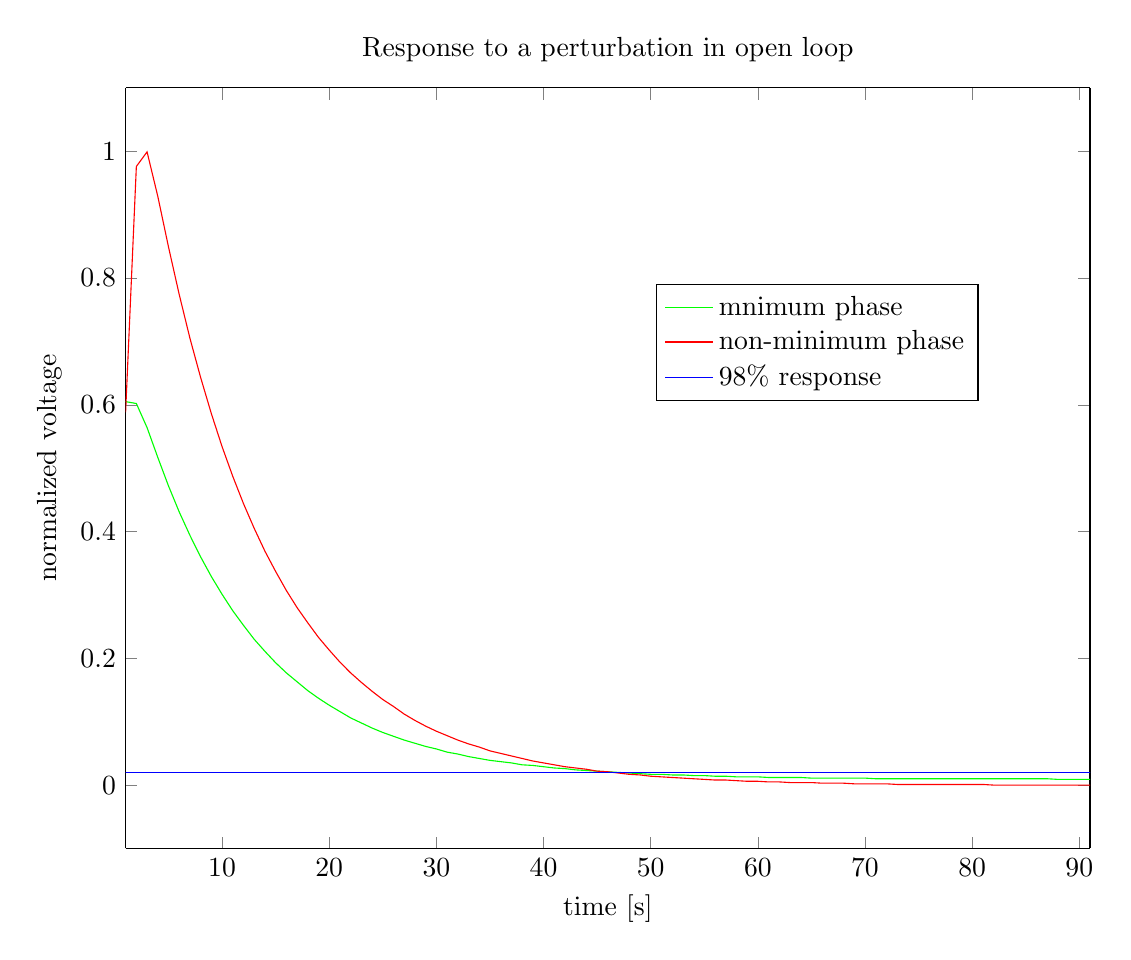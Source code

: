 % This file was created by matlab2tikz.
%
%The latest updates can be retrieved from
%  http://www.mathworks.com/matlabcentral/fileexchange/22022-matlab2tikz-matlab2tikz
%where you can also make suggestions and rate matlab2tikz.
%
\begin{tikzpicture}

\begin{axis}[%
width=4.822in,
height=3.803in,
at={(0.809in,0.513in)},
scale only axis,
separate axis lines,
every outer x axis line/.append style={black},
every x tick label/.append style={font=\color{black}},
xmin=1,
xmax=91,
xlabel={time [s]},
every outer y axis line/.append style={black},
every y tick label/.append style={font=\color{black}},
ymin=-0.1,
ymax=1.1,
ylabel={normalized voltage},
axis background/.style={fill=white},
title={Response to a perturbation in open loop},
legend style={at={(0.55,0.588)},anchor=south west,legend cell align=left,align=left,draw=black}
]
\addplot [color=green,solid]
  table[row sep=crcr]{%
-8	0.605\\
-7	0.605\\
-6	0.605\\
-5	0.605\\
-4	0.605\\
-3	0.605\\
-2	0.605\\
-1	0.605\\
0	0.605\\
1	0.605\\
2	0.602\\
3	0.564\\
4	0.517\\
5	0.472\\
6	0.431\\
7	0.394\\
8	0.36\\
9	0.329\\
10	0.301\\
11	0.275\\
12	0.252\\
13	0.23\\
14	0.211\\
15	0.193\\
16	0.177\\
17	0.163\\
18	0.149\\
19	0.137\\
20	0.126\\
21	0.116\\
22	0.106\\
23	0.098\\
24	0.09\\
25	0.083\\
26	0.077\\
27	0.071\\
28	0.066\\
29	0.061\\
30	0.057\\
31	0.052\\
32	0.049\\
33	0.045\\
34	0.042\\
35	0.039\\
36	0.037\\
37	0.035\\
38	0.032\\
39	0.031\\
40	0.029\\
41	0.027\\
42	0.026\\
43	0.024\\
44	0.023\\
45	0.022\\
46	0.021\\
47	0.02\\
48	0.019\\
49	0.018\\
50	0.017\\
51	0.017\\
52	0.016\\
53	0.016\\
54	0.015\\
55	0.015\\
56	0.014\\
57	0.014\\
58	0.013\\
59	0.013\\
60	0.013\\
61	0.012\\
62	0.012\\
63	0.012\\
64	0.012\\
65	0.011\\
66	0.011\\
67	0.011\\
68	0.011\\
69	0.011\\
70	0.011\\
71	0.01\\
72	0.01\\
73	0.01\\
74	0.01\\
75	0.01\\
76	0.01\\
77	0.01\\
78	0.01\\
79	0.01\\
80	0.01\\
81	0.01\\
82	0.01\\
83	0.01\\
84	0.01\\
85	0.01\\
86	0.01\\
87	0.01\\
88	0.009\\
89	0.009\\
90	0.009\\
91	0.009\\
92	0.009\\
93	0.009\\
94	0.009\\
95	0.009\\
96	0.009\\
97	0.009\\
98	0.009\\
99	0.009\\
100	0.009\\
101	0.009\\
102	0.009\\
103	0.009\\
104	0.009\\
};
\addlegendentry{mnimum phase};

\addplot [color=red,solid]
  table[row sep=crcr]{%
-8	0.589\\
-7	0.589\\
-6	0.589\\
-5	0.589\\
-4	0.589\\
-3	0.589\\
-2	0.589\\
-1	0.589\\
0	0.589\\
1	0.589\\
2	0.976\\
3	0.999\\
4	0.929\\
5	0.849\\
6	0.774\\
7	0.705\\
8	0.643\\
9	0.586\\
10	0.534\\
11	0.487\\
12	0.444\\
13	0.405\\
14	0.369\\
15	0.337\\
16	0.307\\
17	0.28\\
18	0.256\\
19	0.233\\
20	0.213\\
21	0.194\\
22	0.177\\
23	0.162\\
24	0.148\\
25	0.135\\
26	0.124\\
27	0.112\\
28	0.102\\
29	0.093\\
30	0.085\\
31	0.078\\
32	0.071\\
33	0.065\\
34	0.06\\
35	0.054\\
36	0.05\\
37	0.046\\
38	0.042\\
39	0.038\\
40	0.035\\
41	0.032\\
42	0.029\\
43	0.027\\
44	0.025\\
45	0.022\\
46	0.021\\
47	0.019\\
48	0.017\\
49	0.016\\
50	0.014\\
51	0.013\\
52	0.012\\
53	0.011\\
54	0.01\\
55	0.009\\
56	0.008\\
57	0.008\\
58	0.007\\
59	0.006\\
60	0.006\\
61	0.005\\
62	0.005\\
63	0.004\\
64	0.004\\
65	0.004\\
66	0.003\\
67	0.003\\
68	0.003\\
69	0.002\\
70	0.002\\
71	0.002\\
72	0.002\\
73	0.001\\
74	0.001\\
75	0.001\\
76	0.001\\
77	0.001\\
78	0.001\\
79	0.001\\
80	0.001\\
81	0.001\\
82	0.0\\
83	0.0\\
84	0\\
85	0\\
86	0\\
87	0\\
88	0\\
89	-0.0\\
90	-0.0\\
91	-0.0\\
92	-0.0\\
};
\addlegendentry{non-minimum phase};

\addplot [color=blue,solid]
  table[row sep=crcr]{%
-8	0.02\\
-7	0.02\\
-6	0.02\\
-5	0.02\\
-4	0.02\\
-3	0.02\\
-2	0.02\\
-1	0.02\\
0	0.02\\
1	0.02\\
2	0.02\\
3	0.02\\
4	0.02\\
5	0.02\\
6	0.02\\
7	0.02\\
8	0.02\\
9	0.02\\
10	0.02\\
11	0.02\\
12	0.02\\
13	0.02\\
14	0.02\\
15	0.02\\
16	0.02\\
17	0.02\\
18	0.02\\
19	0.02\\
20	0.02\\
21	0.02\\
22	0.02\\
23	0.02\\
24	0.02\\
25	0.02\\
26	0.02\\
27	0.02\\
28	0.02\\
29	0.02\\
30	0.02\\
31	0.02\\
32	0.02\\
33	0.02\\
34	0.02\\
35	0.02\\
36	0.02\\
37	0.02\\
38	0.02\\
39	0.02\\
40	0.02\\
41	0.02\\
42	0.02\\
43	0.02\\
44	0.02\\
45	0.02\\
46	0.02\\
47	0.02\\
48	0.02\\
49	0.02\\
50	0.02\\
51	0.02\\
52	0.02\\
53	0.02\\
54	0.02\\
55	0.02\\
56	0.02\\
57	0.02\\
58	0.02\\
59	0.02\\
60	0.02\\
61	0.02\\
62	0.02\\
63	0.02\\
64	0.02\\
65	0.02\\
66	0.02\\
67	0.02\\
68	0.02\\
69	0.02\\
70	0.02\\
71	0.02\\
72	0.02\\
73	0.02\\
74	0.02\\
75	0.02\\
76	0.02\\
77	0.02\\
78	0.02\\
79	0.02\\
80	0.02\\
81	0.02\\
82	0.02\\
83	0.02\\
84	0.02\\
85	0.02\\
86	0.02\\
87	0.02\\
88	0.02\\
89	0.02\\
90	0.02\\
91	0.02\\
92	0.02\\
93	0.02\\
94	0.02\\
95	0.02\\
96	0.02\\
97	0.02\\
98	0.02\\
99	0.02\\
100	0.02\\
101	0.02\\
102	0.02\\
103	0.02\\
104	0.02\\
};
\addlegendentry{98\% response};

\end{axis}
\end{tikzpicture}%